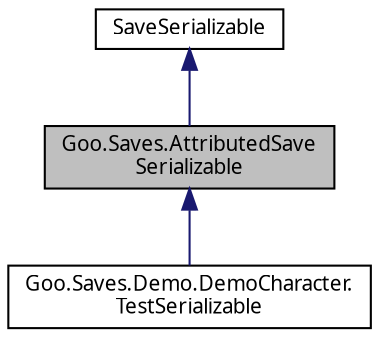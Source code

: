 digraph "Goo.Saves.AttributedSaveSerializable"
{
 // LATEX_PDF_SIZE
  edge [fontname="Calibrii",fontsize="10",labelfontname="Calibrii",labelfontsize="10"];
  node [fontname="Calibrii",fontsize="10",shape=record];
  Node1 [label="Goo.Saves.AttributedSave\lSerializable",height=0.2,width=0.4,color="black", fillcolor="grey75", style="filled", fontcolor="black",tooltip=" "];
  Node2 -> Node1 [dir="back",color="midnightblue",fontsize="10",style="solid",fontname="Calibrii"];
  Node2 [label="SaveSerializable",height=0.2,width=0.4,color="black", fillcolor="white", style="filled",URL="$df/d34/classGoo_1_1Saves_1_1SaveSerializable.html",tooltip=" "];
  Node1 -> Node3 [dir="back",color="midnightblue",fontsize="10",style="solid",fontname="Calibrii"];
  Node3 [label="Goo.Saves.Demo.DemoCharacter.\lTestSerializable",height=0.2,width=0.4,color="black", fillcolor="white", style="filled",URL="$d1/dc0/classGoo_1_1Saves_1_1Demo_1_1DemoCharacter_1_1TestSerializable.html",tooltip=" "];
}
